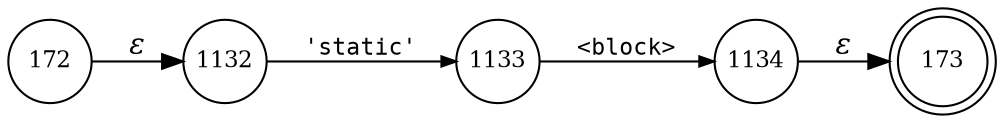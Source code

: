 digraph ATN {
rankdir=LR;
s173[fontsize=11, label="173", shape=doublecircle, fixedsize=true, width=.6];
s172[fontsize=11,label="172", shape=circle, fixedsize=true, width=.55, peripheries=1];
s1132[fontsize=11,label="1132", shape=circle, fixedsize=true, width=.55, peripheries=1];
s1133[fontsize=11,label="1133", shape=circle, fixedsize=true, width=.55, peripheries=1];
s1134[fontsize=11,label="1134", shape=circle, fixedsize=true, width=.55, peripheries=1];
s172 -> s1132 [fontname="Times-Italic", label="&epsilon;"];
s1132 -> s1133 [fontsize=11, fontname="Courier", arrowsize=.7, label = "'static'", arrowhead = normal];
s1133 -> s1134 [fontsize=11, fontname="Courier", arrowsize=.7, label = "<block>", arrowhead = normal];
s1134 -> s173 [fontname="Times-Italic", label="&epsilon;"];
}
